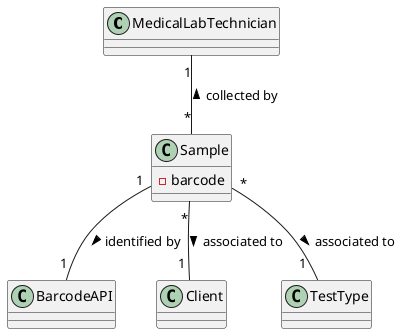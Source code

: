 @startuml

class MedicalLabTechnician
class Sample {
-barcode
}
class BarcodeAPI
class Client
class TestType

Sample "1"--"1" BarcodeAPI : identified by >
MedicalLabTechnician "1"--"*" Sample : collected by <
Sample "*"--"1 " Client : associated to >
Sample "*"--" 1  " TestType: associated to >

@enduml